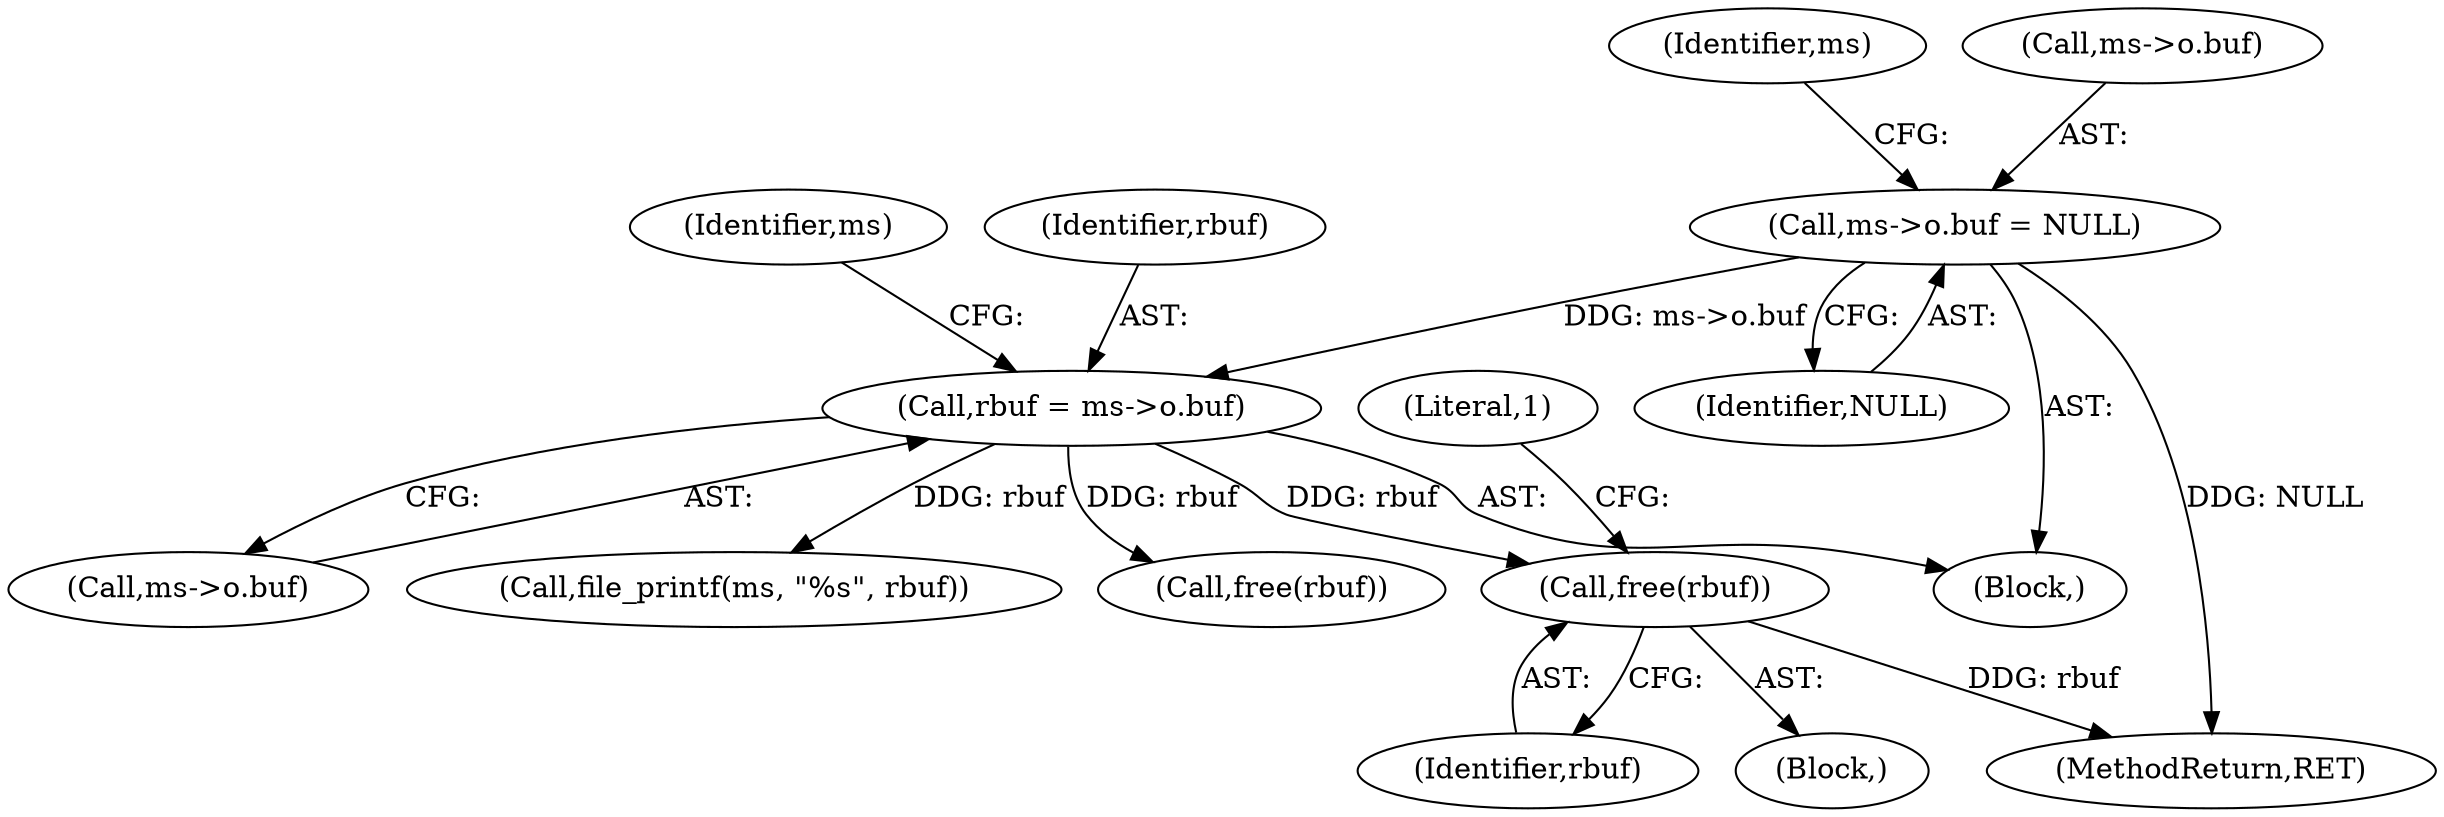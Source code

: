 digraph "1_file_6f737ddfadb596d7d4a993f7ed2141ffd664a81c@API" {
"1001634" [label="(Call,free(rbuf))"];
"1001588" [label="(Call,rbuf = ms->o.buf)"];
"1001550" [label="(Call,ms->o.buf = NULL)"];
"1001635" [label="(Identifier,rbuf)"];
"1001588" [label="(Call,rbuf = ms->o.buf)"];
"1001559" [label="(Identifier,ms)"];
"1001551" [label="(Call,ms->o.buf)"];
"1001633" [label="(Block,)"];
"1001634" [label="(Call,free(rbuf))"];
"1001590" [label="(Call,ms->o.buf)"];
"1001598" [label="(Identifier,ms)"];
"1001556" [label="(Identifier,NULL)"];
"1001641" [label="(Call,file_printf(ms, \"%s\", rbuf))"];
"1001653" [label="(Call,free(rbuf))"];
"1001589" [label="(Identifier,rbuf)"];
"1001777" [label="(MethodReturn,RET)"];
"1001449" [label="(Block,)"];
"1001550" [label="(Call,ms->o.buf = NULL)"];
"1001638" [label="(Literal,1)"];
"1001634" -> "1001633"  [label="AST: "];
"1001634" -> "1001635"  [label="CFG: "];
"1001635" -> "1001634"  [label="AST: "];
"1001638" -> "1001634"  [label="CFG: "];
"1001634" -> "1001777"  [label="DDG: rbuf"];
"1001588" -> "1001634"  [label="DDG: rbuf"];
"1001588" -> "1001449"  [label="AST: "];
"1001588" -> "1001590"  [label="CFG: "];
"1001589" -> "1001588"  [label="AST: "];
"1001590" -> "1001588"  [label="AST: "];
"1001598" -> "1001588"  [label="CFG: "];
"1001550" -> "1001588"  [label="DDG: ms->o.buf"];
"1001588" -> "1001641"  [label="DDG: rbuf"];
"1001588" -> "1001653"  [label="DDG: rbuf"];
"1001550" -> "1001449"  [label="AST: "];
"1001550" -> "1001556"  [label="CFG: "];
"1001551" -> "1001550"  [label="AST: "];
"1001556" -> "1001550"  [label="AST: "];
"1001559" -> "1001550"  [label="CFG: "];
"1001550" -> "1001777"  [label="DDG: NULL"];
}
